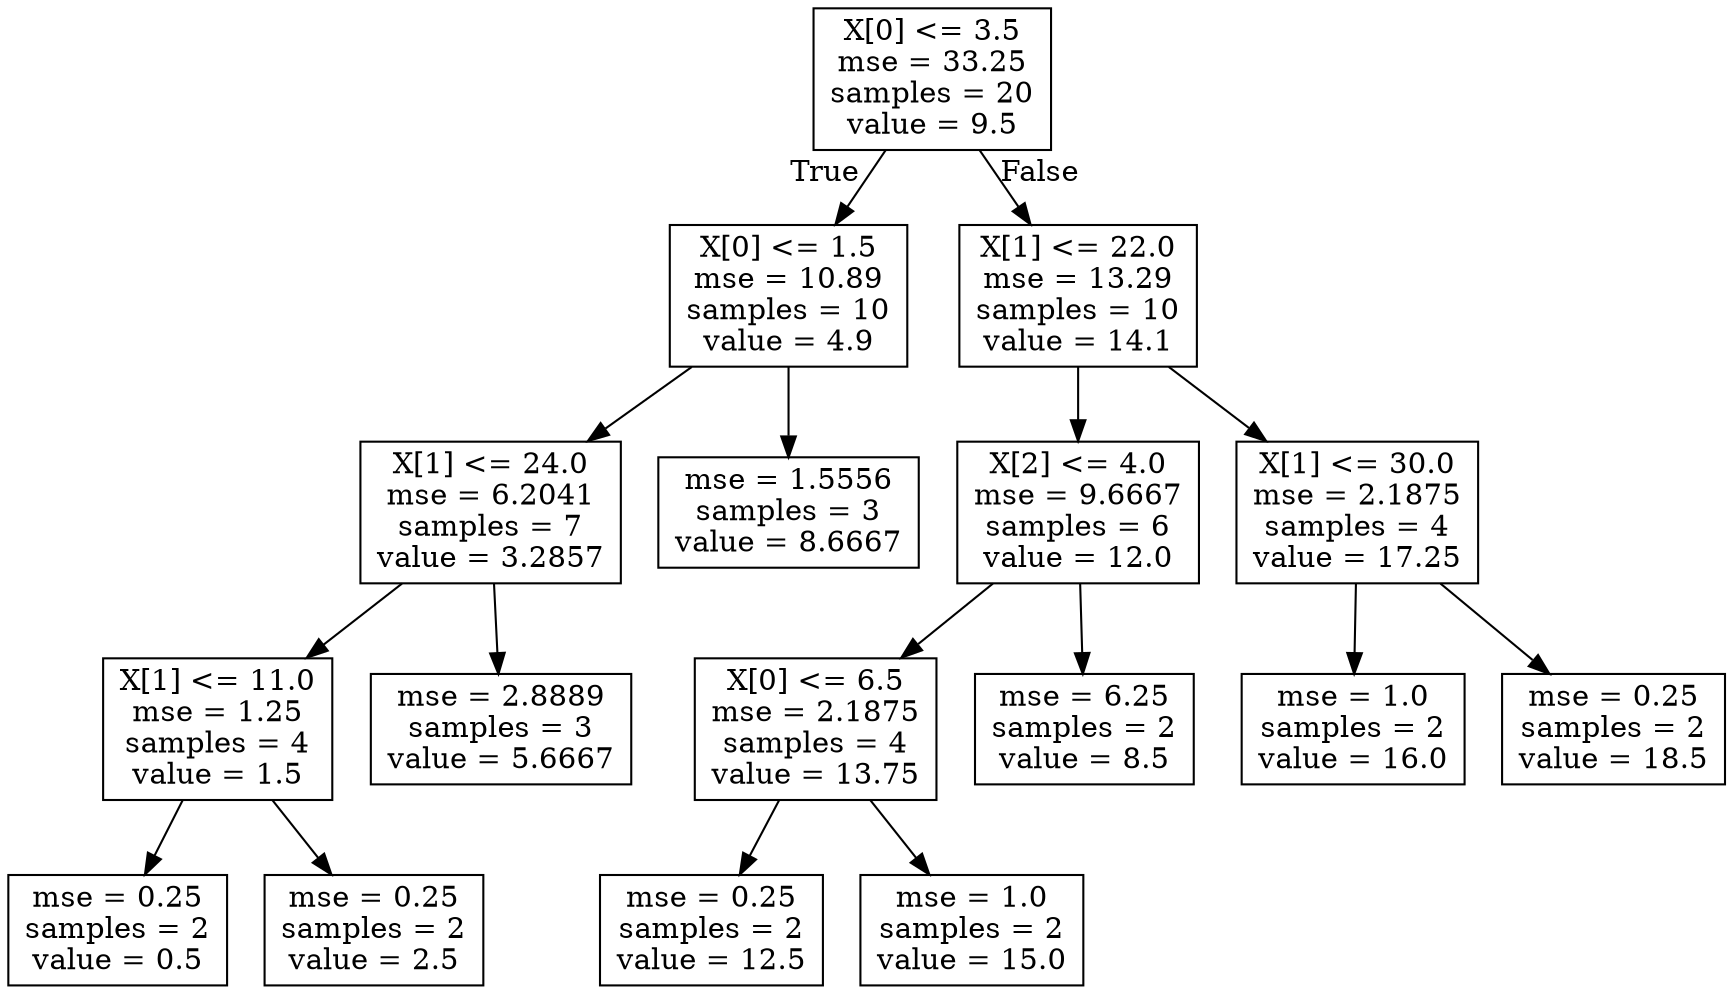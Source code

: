 digraph Tree {
node [shape=box] ;
0 [label="X[0] <= 3.5\nmse = 33.25\nsamples = 20\nvalue = 9.5"] ;
1 [label="X[0] <= 1.5\nmse = 10.89\nsamples = 10\nvalue = 4.9"] ;
0 -> 1 [labeldistance=2.5, labelangle=45, headlabel="True"] ;
2 [label="X[1] <= 24.0\nmse = 6.2041\nsamples = 7\nvalue = 3.2857"] ;
1 -> 2 ;
3 [label="X[1] <= 11.0\nmse = 1.25\nsamples = 4\nvalue = 1.5"] ;
2 -> 3 ;
4 [label="mse = 0.25\nsamples = 2\nvalue = 0.5"] ;
3 -> 4 ;
5 [label="mse = 0.25\nsamples = 2\nvalue = 2.5"] ;
3 -> 5 ;
6 [label="mse = 2.8889\nsamples = 3\nvalue = 5.6667"] ;
2 -> 6 ;
7 [label="mse = 1.5556\nsamples = 3\nvalue = 8.6667"] ;
1 -> 7 ;
8 [label="X[1] <= 22.0\nmse = 13.29\nsamples = 10\nvalue = 14.1"] ;
0 -> 8 [labeldistance=2.5, labelangle=-45, headlabel="False"] ;
9 [label="X[2] <= 4.0\nmse = 9.6667\nsamples = 6\nvalue = 12.0"] ;
8 -> 9 ;
10 [label="X[0] <= 6.5\nmse = 2.1875\nsamples = 4\nvalue = 13.75"] ;
9 -> 10 ;
11 [label="mse = 0.25\nsamples = 2\nvalue = 12.5"] ;
10 -> 11 ;
12 [label="mse = 1.0\nsamples = 2\nvalue = 15.0"] ;
10 -> 12 ;
13 [label="mse = 6.25\nsamples = 2\nvalue = 8.5"] ;
9 -> 13 ;
14 [label="X[1] <= 30.0\nmse = 2.1875\nsamples = 4\nvalue = 17.25"] ;
8 -> 14 ;
15 [label="mse = 1.0\nsamples = 2\nvalue = 16.0"] ;
14 -> 15 ;
16 [label="mse = 0.25\nsamples = 2\nvalue = 18.5"] ;
14 -> 16 ;
}